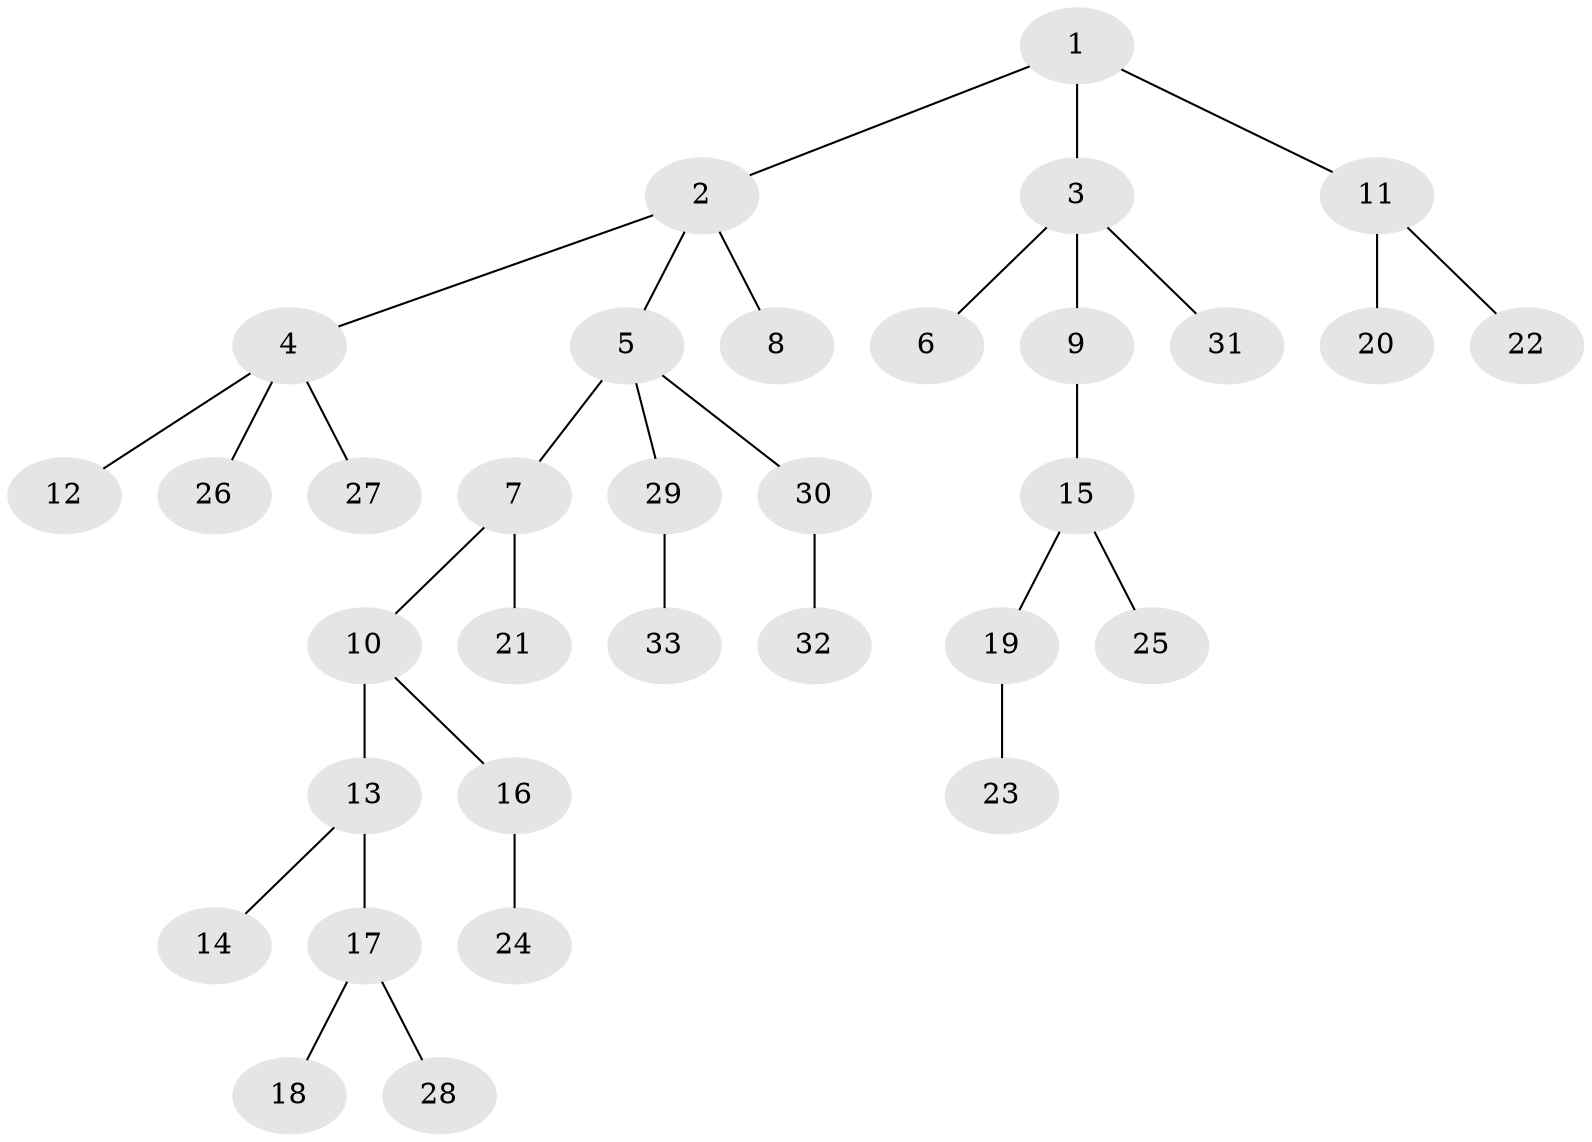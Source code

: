 // original degree distribution, {4: 0.046875, 5: 0.0625, 3: 0.140625, 2: 0.296875, 1: 0.453125}
// Generated by graph-tools (version 1.1) at 2025/36/03/09/25 02:36:32]
// undirected, 33 vertices, 32 edges
graph export_dot {
graph [start="1"]
  node [color=gray90,style=filled];
  1;
  2;
  3;
  4;
  5;
  6;
  7;
  8;
  9;
  10;
  11;
  12;
  13;
  14;
  15;
  16;
  17;
  18;
  19;
  20;
  21;
  22;
  23;
  24;
  25;
  26;
  27;
  28;
  29;
  30;
  31;
  32;
  33;
  1 -- 2 [weight=1.0];
  1 -- 3 [weight=1.0];
  1 -- 11 [weight=1.0];
  2 -- 4 [weight=1.0];
  2 -- 5 [weight=1.0];
  2 -- 8 [weight=1.0];
  3 -- 6 [weight=1.0];
  3 -- 9 [weight=1.0];
  3 -- 31 [weight=1.0];
  4 -- 12 [weight=1.0];
  4 -- 26 [weight=1.0];
  4 -- 27 [weight=1.0];
  5 -- 7 [weight=1.0];
  5 -- 29 [weight=1.0];
  5 -- 30 [weight=1.0];
  7 -- 10 [weight=1.0];
  7 -- 21 [weight=2.0];
  9 -- 15 [weight=1.0];
  10 -- 13 [weight=2.0];
  10 -- 16 [weight=1.0];
  11 -- 20 [weight=1.0];
  11 -- 22 [weight=1.0];
  13 -- 14 [weight=1.0];
  13 -- 17 [weight=1.0];
  15 -- 19 [weight=1.0];
  15 -- 25 [weight=1.0];
  16 -- 24 [weight=1.0];
  17 -- 18 [weight=1.0];
  17 -- 28 [weight=1.0];
  19 -- 23 [weight=1.0];
  29 -- 33 [weight=1.0];
  30 -- 32 [weight=2.0];
}
